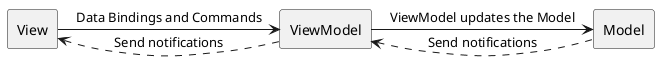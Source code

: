 @startuml MVVM

skinparam pageMargin 10
skinparam pageExternalColor gray
skinparam pageBorderColor black

agent Model

agent ViewModel

agent View

View -> ViewModel : Data Bindings and Commands
View <-[dashed] ViewModel : Send notifications

ViewModel -> Model : ViewModel updates the Model
ViewModel <-[dashed] Model : Send notifications

@enduml